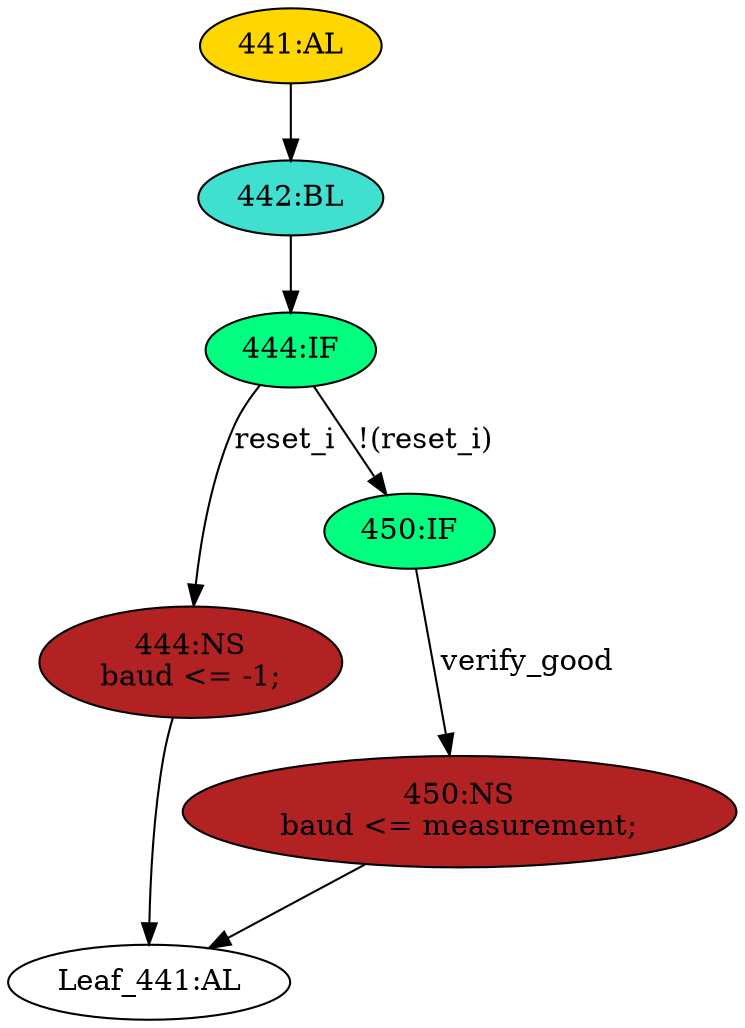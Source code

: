 strict digraph "" {
	node [label="\N"];
	"442:BL"	 [ast="<pyverilog.vparser.ast.Block object at 0x7f19debecad0>",
		fillcolor=turquoise,
		label="442:BL",
		statements="[]",
		style=filled,
		typ=Block];
	"444:IF"	 [ast="<pyverilog.vparser.ast.IfStatement object at 0x7f19debecb10>",
		fillcolor=springgreen,
		label="444:IF",
		statements="[]",
		style=filled,
		typ=IfStatement];
	"442:BL" -> "444:IF"	 [cond="[]",
		lineno=None];
	"Leaf_441:AL"	 [def_var="['baud']",
		label="Leaf_441:AL"];
	"450:NS"	 [ast="<pyverilog.vparser.ast.NonblockingSubstitution object at 0x7f19debecb90>",
		fillcolor=firebrick,
		label="450:NS
baud <= measurement;",
		statements="[<pyverilog.vparser.ast.NonblockingSubstitution object at 0x7f19debecb90>]",
		style=filled,
		typ=NonblockingSubstitution];
	"450:NS" -> "Leaf_441:AL"	 [cond="[]",
		lineno=None];
	"444:NS"	 [ast="<pyverilog.vparser.ast.NonblockingSubstitution object at 0x7f19debecd10>",
		fillcolor=firebrick,
		label="444:NS
baud <= -1;",
		statements="[<pyverilog.vparser.ast.NonblockingSubstitution object at 0x7f19debecd10>]",
		style=filled,
		typ=NonblockingSubstitution];
	"444:NS" -> "Leaf_441:AL"	 [cond="[]",
		lineno=None];
	"441:AL"	 [ast="<pyverilog.vparser.ast.Always object at 0x7f19debece50>",
		clk_sens=True,
		fillcolor=gold,
		label="441:AL",
		sens="['clk_i', 'reset_i']",
		statements="[]",
		style=filled,
		typ=Always,
		use_var="['verify_good', 'reset_i', 'measurement']"];
	"441:AL" -> "442:BL"	 [cond="[]",
		lineno=None];
	"450:IF"	 [ast="<pyverilog.vparser.ast.IfStatement object at 0x7f19debecb50>",
		fillcolor=springgreen,
		label="450:IF",
		statements="[]",
		style=filled,
		typ=IfStatement];
	"450:IF" -> "450:NS"	 [cond="['verify_good']",
		label=verify_good,
		lineno=450];
	"444:IF" -> "444:NS"	 [cond="['reset_i']",
		label=reset_i,
		lineno=444];
	"444:IF" -> "450:IF"	 [cond="['reset_i']",
		label="!(reset_i)",
		lineno=444];
}
